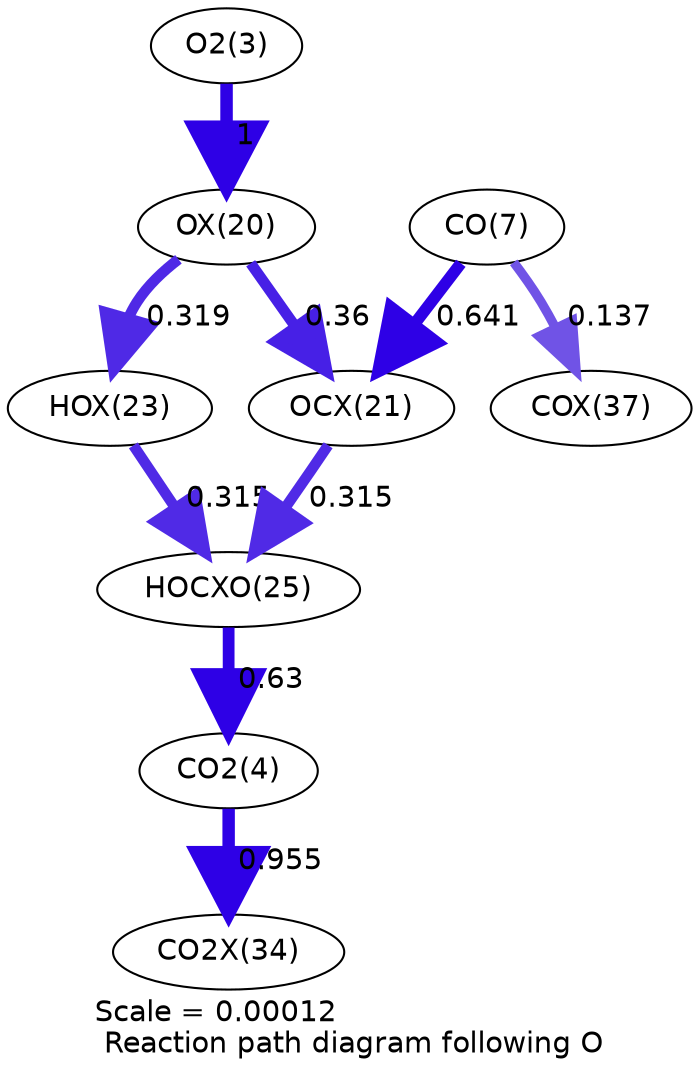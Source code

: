digraph reaction_paths {
center=1;
s5 -> s30[fontname="Helvetica", penwidth=6, arrowsize=3, color="0.7, 1.5, 0.9"
, label=" 1"];
s30 -> s33[fontname="Helvetica", penwidth=5.14, arrowsize=2.57, color="0.7, 0.819, 0.9"
, label=" 0.319"];
s30 -> s31[fontname="Helvetica", penwidth=5.23, arrowsize=2.61, color="0.7, 0.86, 0.9"
, label=" 0.36"];
s33 -> s35[fontname="Helvetica", penwidth=5.13, arrowsize=2.56, color="0.7, 0.815, 0.9"
, label=" 0.315"];
s9 -> s31[fontname="Helvetica", penwidth=5.66, arrowsize=2.83, color="0.7, 1.14, 0.9"
, label=" 0.641"];
s9 -> s42[fontname="Helvetica", penwidth=4.5, arrowsize=2.25, color="0.7, 0.637, 0.9"
, label=" 0.137"];
s31 -> s35[fontname="Helvetica", penwidth=5.13, arrowsize=2.56, color="0.7, 0.815, 0.9"
, label=" 0.315"];
s35 -> s6[fontname="Helvetica", penwidth=5.65, arrowsize=2.83, color="0.7, 1.13, 0.9"
, label=" 0.63"];
s6 -> s39[fontname="Helvetica", penwidth=5.97, arrowsize=2.98, color="0.7, 1.45, 0.9"
, label=" 0.955"];
s5 [ fontname="Helvetica", label="O2(3)"];
s6 [ fontname="Helvetica", label="CO2(4)"];
s9 [ fontname="Helvetica", label="CO(7)"];
s30 [ fontname="Helvetica", label="OX(20)"];
s31 [ fontname="Helvetica", label="OCX(21)"];
s33 [ fontname="Helvetica", label="HOX(23)"];
s35 [ fontname="Helvetica", label="HOCXO(25)"];
s39 [ fontname="Helvetica", label="CO2X(34)"];
s42 [ fontname="Helvetica", label="COX(37)"];
 label = "Scale = 0.00012\l Reaction path diagram following O";
 fontname = "Helvetica";
}

